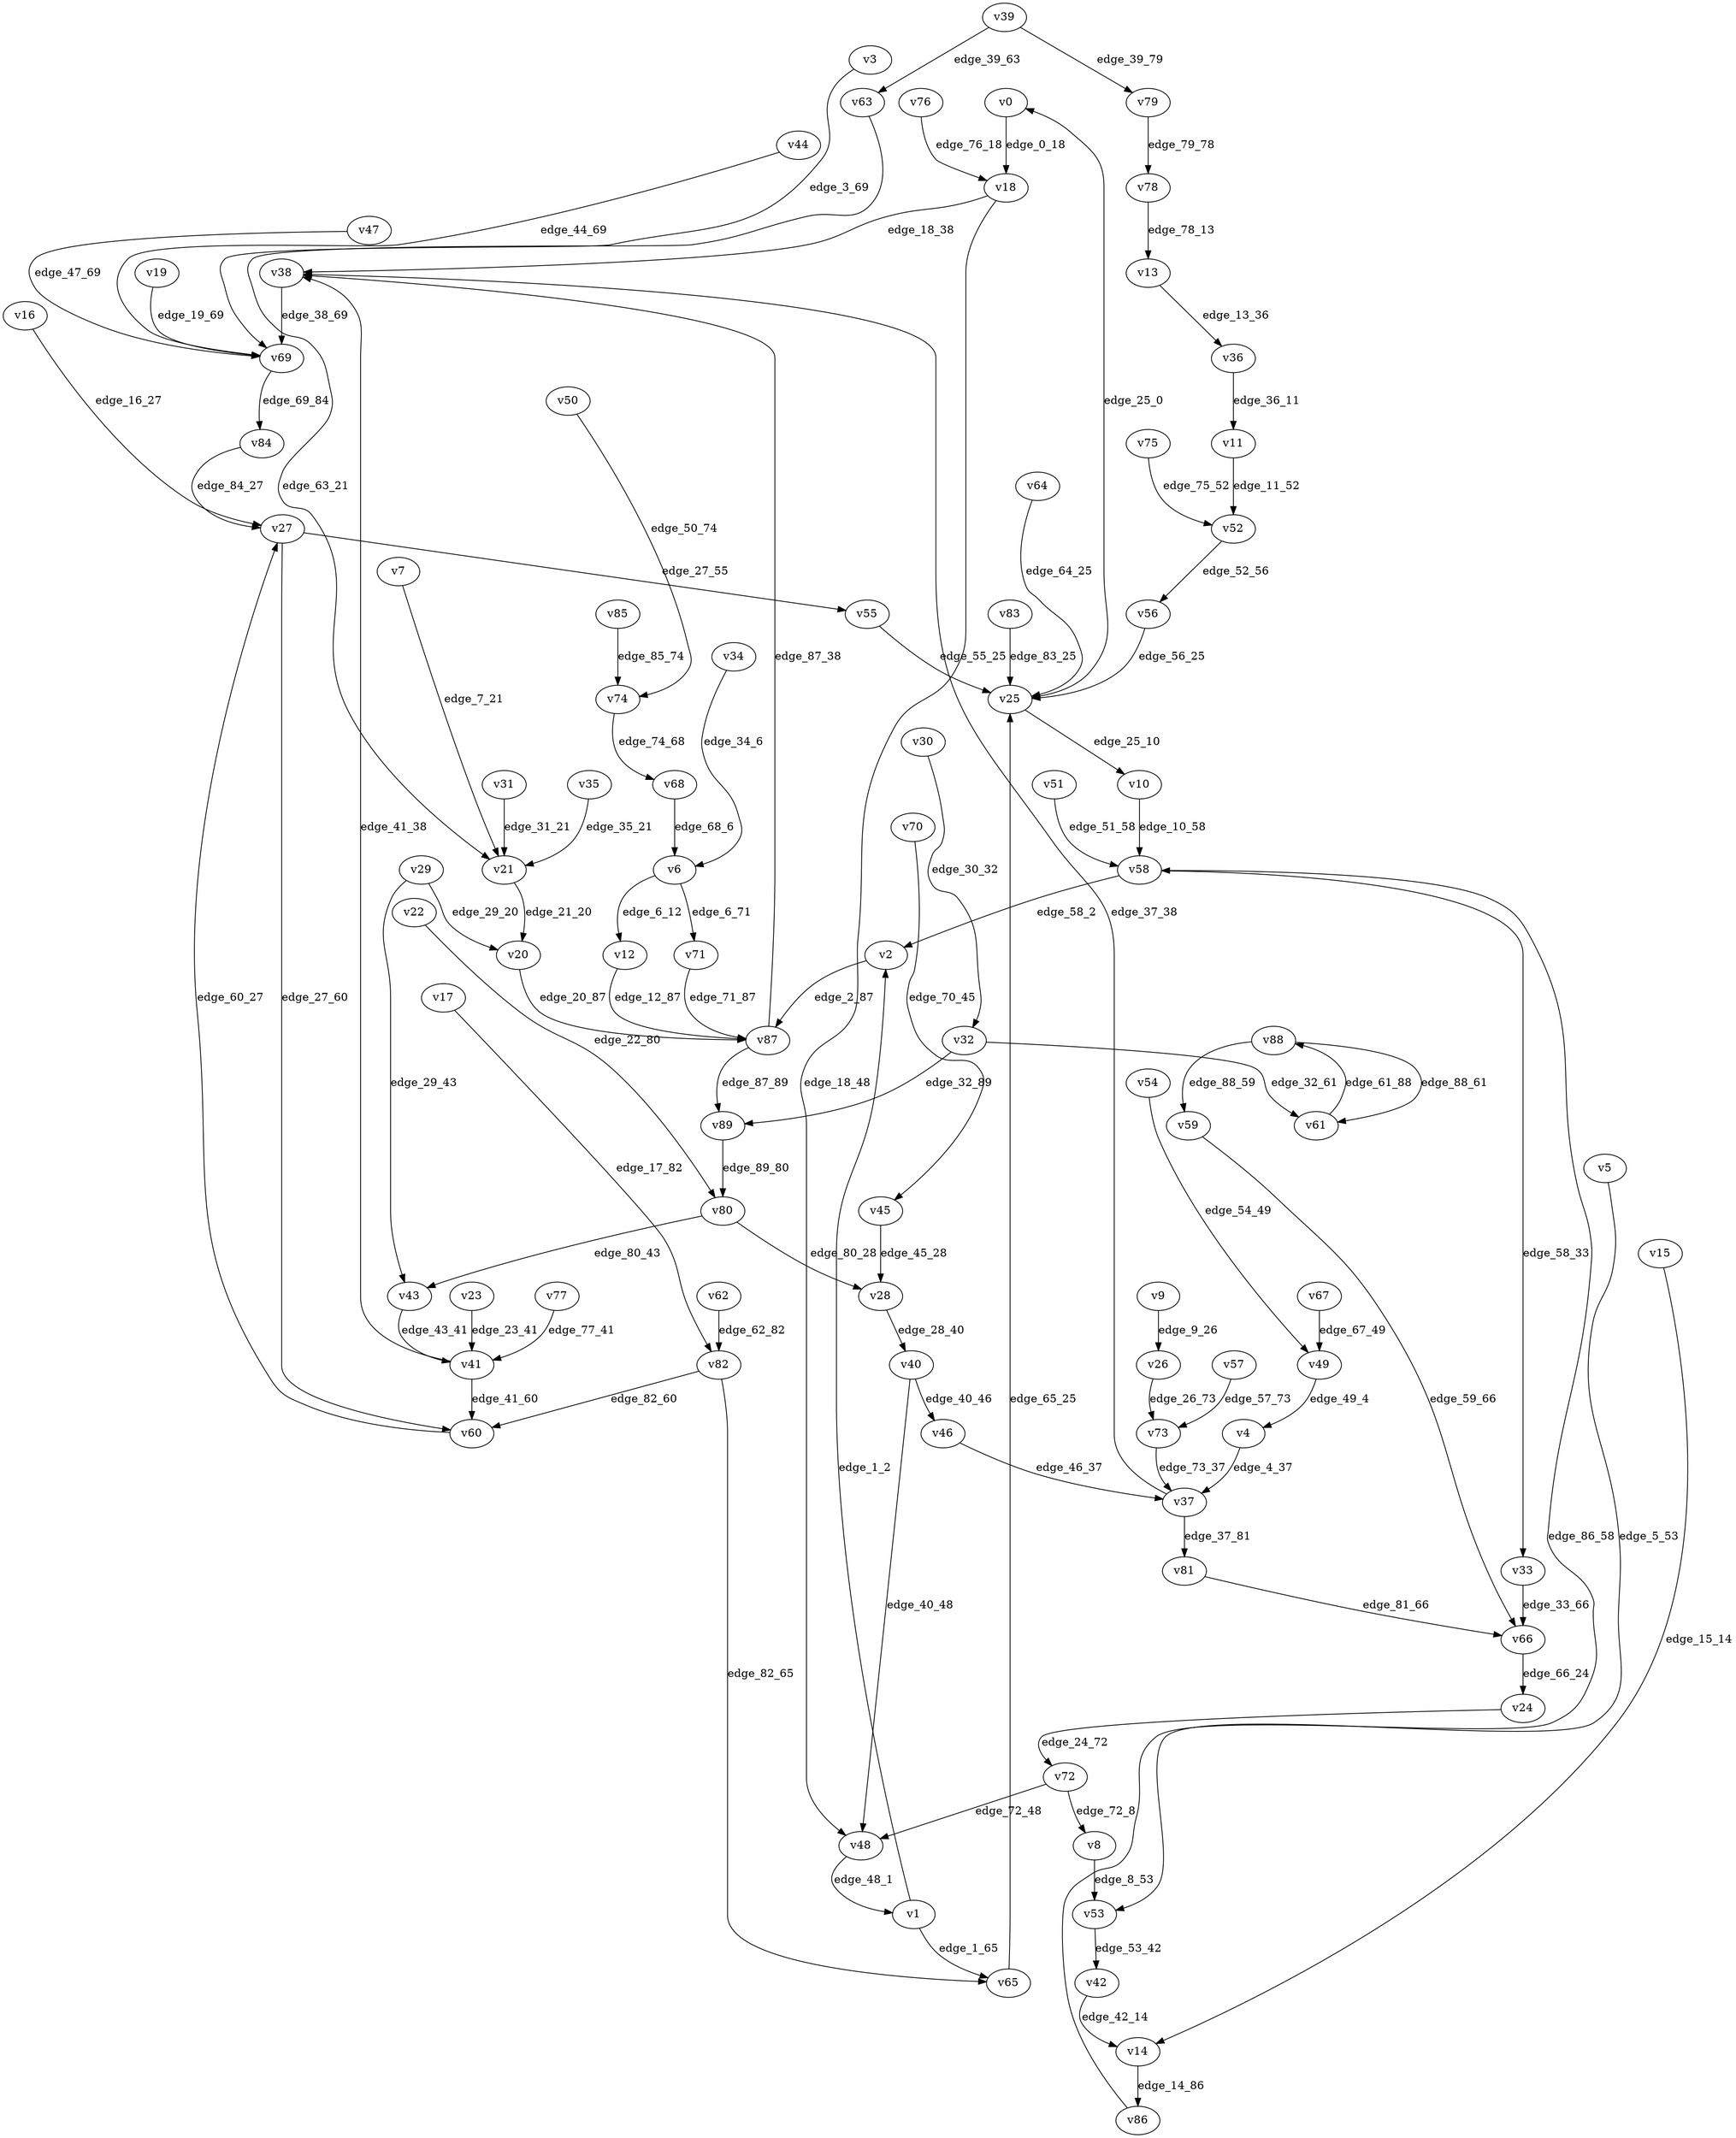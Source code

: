 digraph G {
    // Stochastic discounted game

    v0 [name="v0", player=1];
    v1 [name="v1", player=-1];
    v2 [name="v2", player=0];
    v3 [name="v3", player=1];
    v4 [name="v4", player=0];
    v5 [name="v5", player=1];
    v6 [name="v6", player=-1];
    v7 [name="v7", player=1];
    v8 [name="v8", player=0];
    v9 [name="v9", player=0];
    v10 [name="v10", player=1];
    v11 [name="v11", player=0];
    v12 [name="v12", player=1];
    v13 [name="v13", player=1];
    v14 [name="v14", player=-1];
    v15 [name="v15", player=1];
    v16 [name="v16", player=0];
    v17 [name="v17", player=1];
    v18 [name="v18", player=-1];
    v19 [name="v19", player=1];
    v20 [name="v20", player=1];
    v21 [name="v21", player=-1];
    v22 [name="v22", player=1];
    v23 [name="v23", player=0];
    v24 [name="v24", player=0];
    v25 [name="v25", player=-1];
    v26 [name="v26", player=-1];
    v27 [name="v27", player=-1];
    v28 [name="v28", player=0];
    v29 [name="v29", player=-1];
    v30 [name="v30", player=1];
    v31 [name="v31", player=1];
    v32 [name="v32", player=-1];
    v33 [name="v33", player=0];
    v34 [name="v34", player=1];
    v35 [name="v35", player=0];
    v36 [name="v36", player=-1];
    v37 [name="v37", player=-1];
    v38 [name="v38", player=1];
    v39 [name="v39", player=-1];
    v40 [name="v40", player=-1];
    v41 [name="v41", player=-1];
    v42 [name="v42", player=1];
    v43 [name="v43", player=1];
    v44 [name="v44", player=0];
    v45 [name="v45", player=-1];
    v46 [name="v46", player=0];
    v47 [name="v47", player=0];
    v48 [name="v48", player=1];
    v49 [name="v49", player=-1];
    v50 [name="v50", player=0];
    v51 [name="v51", player=1];
    v52 [name="v52", player=-1];
    v53 [name="v53", player=-1];
    v54 [name="v54", player=1];
    v55 [name="v55", player=0];
    v56 [name="v56", player=1];
    v57 [name="v57", player=-1];
    v58 [name="v58", player=-1];
    v59 [name="v59", player=1];
    v60 [name="v60", player=0];
    v61 [name="v61", player=1];
    v62 [name="v62", player=0];
    v63 [name="v63", player=1];
    v64 [name="v64", player=0];
    v65 [name="v65", player=1];
    v66 [name="v66", player=-1];
    v67 [name="v67", player=0];
    v68 [name="v68", player=1];
    v69 [name="v69", player=-1];
    v70 [name="v70", player=0];
    v71 [name="v71", player=0];
    v72 [name="v72", player=-1];
    v73 [name="v73", player=0];
    v74 [name="v74", player=-1];
    v75 [name="v75", player=1];
    v76 [name="v76", player=0];
    v77 [name="v77", player=0];
    v78 [name="v78", player=-1];
    v79 [name="v79", player=0];
    v80 [name="v80", player=-1];
    v81 [name="v81", player=0];
    v82 [name="v82", player=-1];
    v83 [name="v83", player=0];
    v84 [name="v84", player=1];
    v85 [name="v85", player=0];
    v86 [name="v86", player=0];
    v87 [name="v87", player=-1];
    v88 [name="v88", player=-1];
    v89 [name="v89", player=1];

    v0 -> v18 [label="edge_0_18", weight=7.187034, discount=0.870701];
    v1 -> v65 [label="edge_1_65", probability=0.478206];
    v1 -> v2 [label="edge_1_2", probability=0.521794];
    v2 -> v87 [label="edge_2_87", weight=8.073806, discount=0.358367];
    v3 -> v69 [label="edge_3_69", weight=-9.244335, discount=0.471900];
    v4 -> v37 [label="edge_4_37", weight=7.715484, discount=0.881149];
    v5 -> v53 [label="edge_5_53", weight=-0.413327, discount=0.180227];
    v6 -> v71 [label="edge_6_71", probability=0.352914];
    v6 -> v12 [label="edge_6_12", probability=0.647086];
    v7 -> v21 [label="edge_7_21", weight=-3.215887, discount=0.819079];
    v8 -> v53 [label="edge_8_53", weight=8.800625, discount=0.143227];
    v9 -> v26 [label="edge_9_26", weight=5.033569, discount=0.414063];
    v10 -> v58 [label="edge_10_58", weight=8.919657, discount=0.491302];
    v11 -> v52 [label="edge_11_52", weight=7.093169, discount=0.619680];
    v12 -> v87 [label="edge_12_87", weight=-3.446336, discount=0.494281];
    v13 -> v36 [label="edge_13_36", weight=-5.565620, discount=0.362677];
    v14 -> v86 [label="edge_14_86", probability=1.000000];
    v15 -> v14 [label="edge_15_14", weight=-4.230368, discount=0.669958];
    v16 -> v27 [label="edge_16_27", weight=-0.792304, discount=0.779764];
    v17 -> v82 [label="edge_17_82", weight=-9.122478, discount=0.672372];
    v18 -> v48 [label="edge_18_48", probability=0.542201];
    v18 -> v38 [label="edge_18_38", probability=0.457799];
    v19 -> v69 [label="edge_19_69", weight=4.594861, discount=0.390652];
    v20 -> v87 [label="edge_20_87", weight=6.980766, discount=0.826130];
    v21 -> v20 [label="edge_21_20", probability=1.000000];
    v22 -> v80 [label="edge_22_80", weight=0.333880, discount=0.442612];
    v23 -> v41 [label="edge_23_41", weight=9.320451, discount=0.877197];
    v24 -> v72 [label="edge_24_72", weight=-6.489177, discount=0.252167];
    v25 -> v10 [label="edge_25_10", probability=0.401170];
    v25 -> v0 [label="edge_25_0", probability=0.598830];
    v26 -> v73 [label="edge_26_73", probability=1.000000];
    v27 -> v55 [label="edge_27_55", probability=0.528283];
    v27 -> v60 [label="edge_27_60", probability=0.471717];
    v28 -> v40 [label="edge_28_40", weight=-7.748448, discount=0.475088];
    v29 -> v43 [label="edge_29_43", probability=0.550023];
    v29 -> v20 [label="edge_29_20", probability=0.449977];
    v30 -> v32 [label="edge_30_32", weight=-6.916738, discount=0.652543];
    v31 -> v21 [label="edge_31_21", weight=5.791186, discount=0.847473];
    v32 -> v61 [label="edge_32_61", probability=0.670188];
    v32 -> v89 [label="edge_32_89", probability=0.329812];
    v33 -> v66 [label="edge_33_66", weight=5.863569, discount=0.857768];
    v34 -> v6 [label="edge_34_6", weight=-8.180781, discount=0.419955];
    v35 -> v21 [label="edge_35_21", weight=2.684047, discount=0.138556];
    v36 -> v11 [label="edge_36_11", probability=1.000000];
    v37 -> v38 [label="edge_37_38", probability=0.510543];
    v37 -> v81 [label="edge_37_81", probability=0.489457];
    v38 -> v69 [label="edge_38_69", weight=8.449089, discount=0.306038];
    v39 -> v79 [label="edge_39_79", probability=0.583219];
    v39 -> v63 [label="edge_39_63", probability=0.416781];
    v40 -> v46 [label="edge_40_46", probability=0.323211];
    v40 -> v48 [label="edge_40_48", probability=0.676789];
    v41 -> v60 [label="edge_41_60", probability=0.477881];
    v41 -> v38 [label="edge_41_38", probability=0.522119];
    v42 -> v14 [label="edge_42_14", weight=-8.486417, discount=0.193288];
    v43 -> v41 [label="edge_43_41", weight=0.623112, discount=0.751021];
    v44 -> v69 [label="edge_44_69", weight=-6.683965, discount=0.804397];
    v45 -> v28 [label="edge_45_28", probability=1.000000];
    v46 -> v37 [label="edge_46_37", weight=1.801169, discount=0.562283];
    v47 -> v69 [label="edge_47_69", weight=-0.393150, discount=0.282996];
    v48 -> v1 [label="edge_48_1", weight=-9.726421, discount=0.411731];
    v49 -> v4 [label="edge_49_4", probability=1.000000];
    v50 -> v74 [label="edge_50_74", weight=-5.432405, discount=0.557357];
    v51 -> v58 [label="edge_51_58", weight=5.484467, discount=0.277855];
    v52 -> v56 [label="edge_52_56", probability=1.000000];
    v53 -> v42 [label="edge_53_42", probability=1.000000];
    v54 -> v49 [label="edge_54_49", weight=-3.385732, discount=0.300811];
    v55 -> v25 [label="edge_55_25", weight=4.086502, discount=0.610002];
    v56 -> v25 [label="edge_56_25", weight=2.628984, discount=0.432412];
    v57 -> v73 [label="edge_57_73", probability=1.000000];
    v58 -> v2 [label="edge_58_2", probability=0.635038];
    v58 -> v33 [label="edge_58_33", probability=0.364962];
    v59 -> v66 [label="edge_59_66", weight=0.777942, discount=0.468153];
    v60 -> v27 [label="edge_60_27", weight=0.515415, discount=0.769095];
    v61 -> v88 [label="edge_61_88", weight=-5.184514, discount=0.609360];
    v62 -> v82 [label="edge_62_82", weight=8.915312, discount=0.729604];
    v63 -> v21 [label="edge_63_21", weight=-4.261611, discount=0.575912];
    v64 -> v25 [label="edge_64_25", weight=-1.308236, discount=0.301267];
    v65 -> v25 [label="edge_65_25", weight=3.016811, discount=0.373422];
    v66 -> v24 [label="edge_66_24", probability=1.000000];
    v67 -> v49 [label="edge_67_49", weight=2.487730, discount=0.133737];
    v68 -> v6 [label="edge_68_6", weight=7.686860, discount=0.255089];
    v69 -> v84 [label="edge_69_84", probability=1.000000];
    v70 -> v45 [label="edge_70_45", weight=-1.478254, discount=0.228827];
    v71 -> v87 [label="edge_71_87", weight=1.341162, discount=0.359881];
    v72 -> v8 [label="edge_72_8", probability=0.380228];
    v72 -> v48 [label="edge_72_48", probability=0.619772];
    v73 -> v37 [label="edge_73_37", weight=5.348439, discount=0.658613];
    v74 -> v68 [label="edge_74_68", probability=1.000000];
    v75 -> v52 [label="edge_75_52", weight=4.536455, discount=0.510075];
    v76 -> v18 [label="edge_76_18", weight=1.250297, discount=0.159751];
    v77 -> v41 [label="edge_77_41", weight=6.206316, discount=0.480998];
    v78 -> v13 [label="edge_78_13", probability=1.000000];
    v79 -> v78 [label="edge_79_78", weight=7.205246, discount=0.205426];
    v80 -> v28 [label="edge_80_28", probability=0.338806];
    v80 -> v43 [label="edge_80_43", probability=0.661194];
    v81 -> v66 [label="edge_81_66", weight=0.297157, discount=0.546540];
    v82 -> v60 [label="edge_82_60", probability=0.586455];
    v82 -> v65 [label="edge_82_65", probability=0.413545];
    v83 -> v25 [label="edge_83_25", weight=5.759708, discount=0.436176];
    v84 -> v27 [label="edge_84_27", weight=-7.296826, discount=0.844903];
    v85 -> v74 [label="edge_85_74", weight=9.508669, discount=0.310042];
    v86 -> v58 [label="edge_86_58", weight=-4.944325, discount=0.424856];
    v87 -> v89 [label="edge_87_89", probability=0.521164];
    v87 -> v38 [label="edge_87_38", probability=0.478836];
    v88 -> v59 [label="edge_88_59", probability=0.329334];
    v88 -> v61 [label="edge_88_61", probability=0.670666];
    v89 -> v80 [label="edge_89_80", weight=4.195524, discount=0.708337];
}